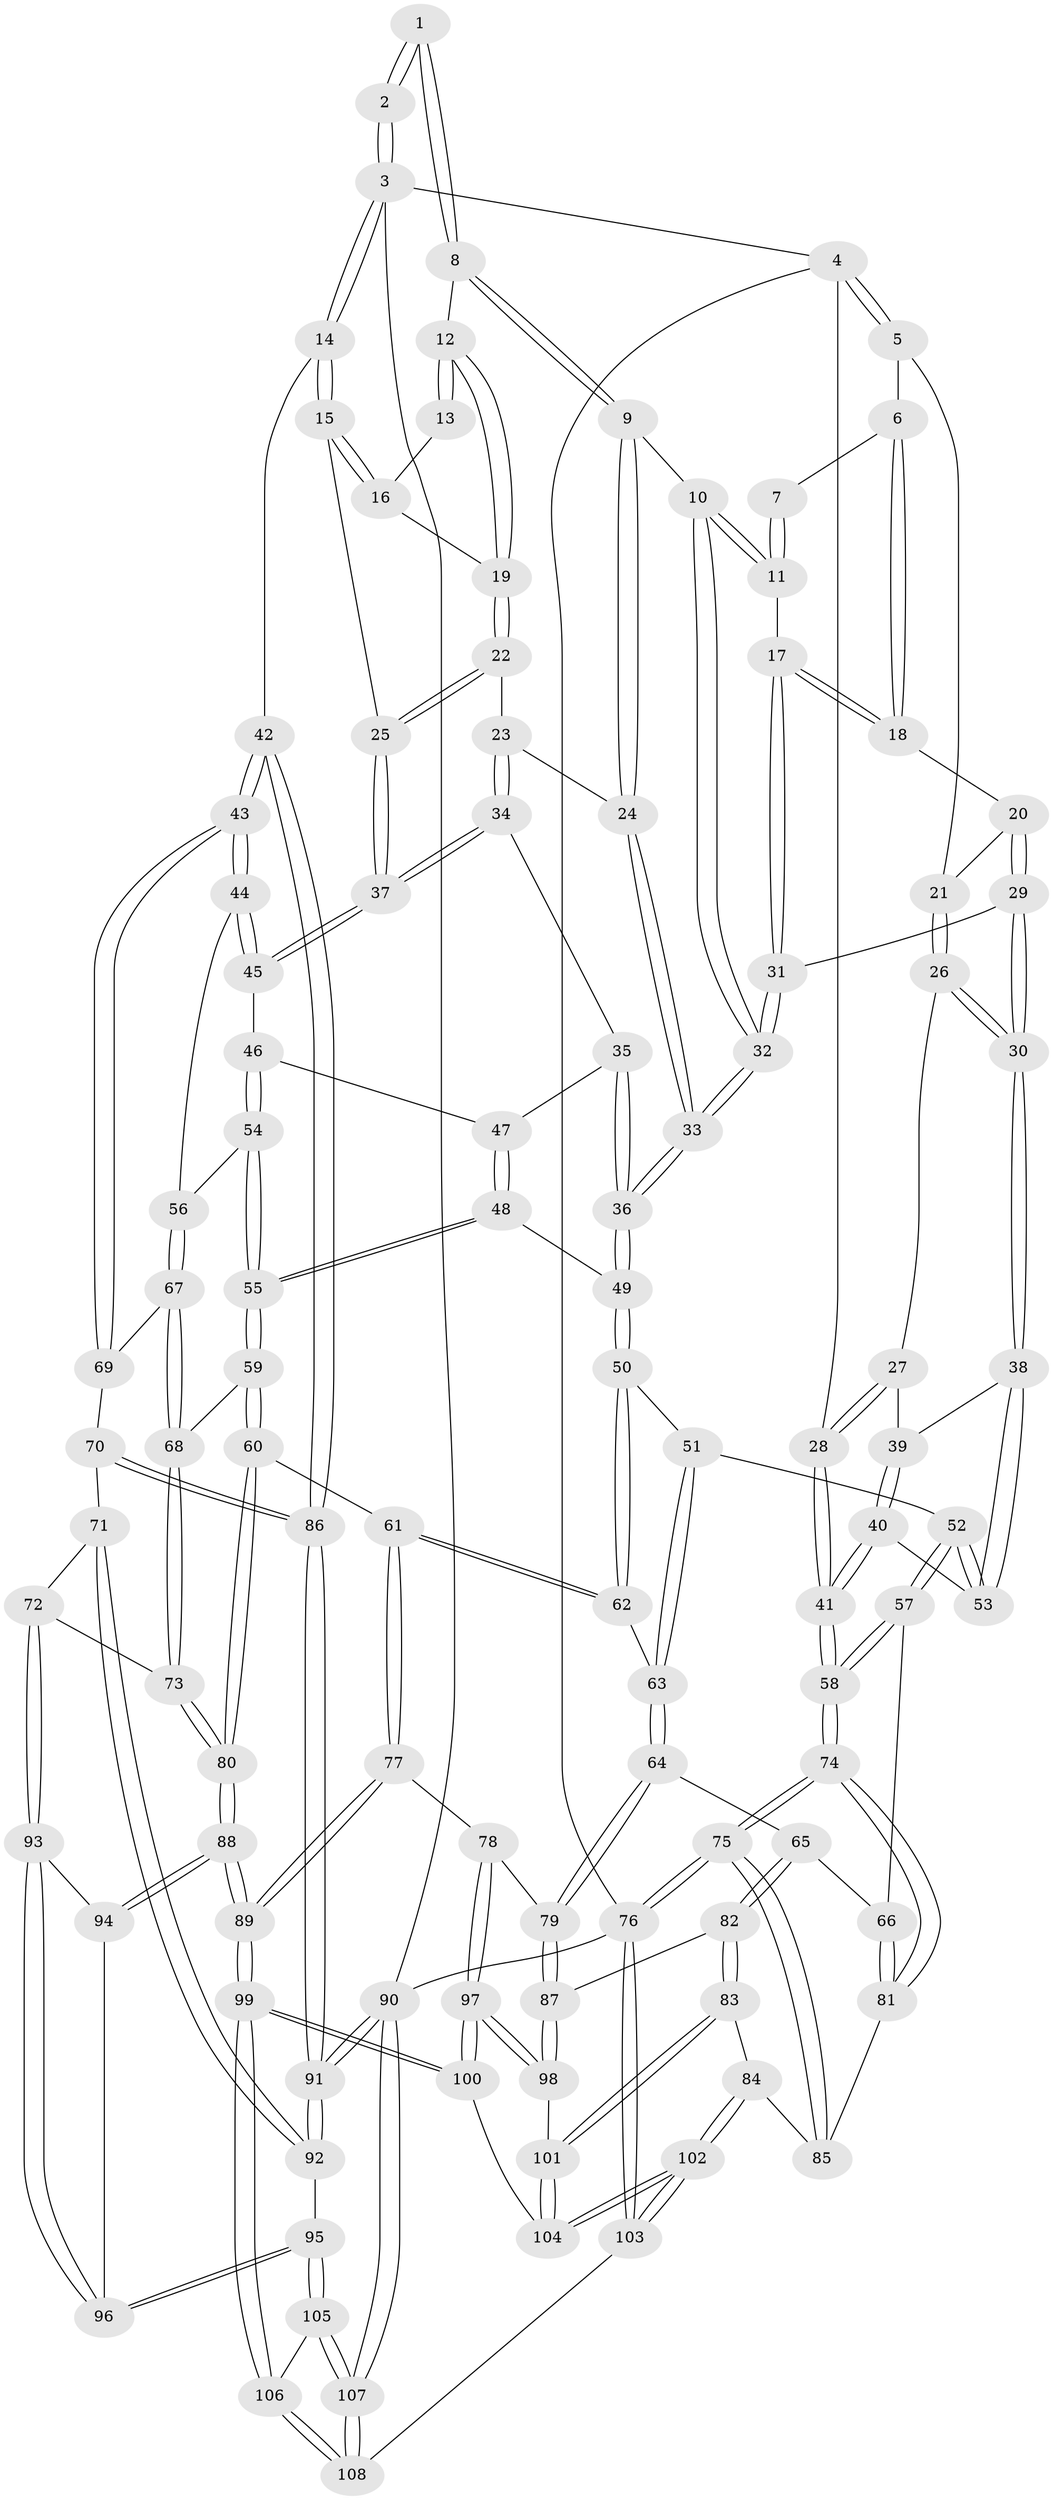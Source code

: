 // coarse degree distribution, {3: 0.12698412698412698, 7: 0.015873015873015872, 5: 0.30158730158730157, 4: 0.42857142857142855, 2: 0.047619047619047616, 6: 0.07936507936507936}
// Generated by graph-tools (version 1.1) at 2025/24/03/03/25 07:24:34]
// undirected, 108 vertices, 267 edges
graph export_dot {
graph [start="1"]
  node [color=gray90,style=filled];
  1 [pos="+0.6113931493432326+0"];
  2 [pos="+1+0"];
  3 [pos="+1+0"];
  4 [pos="+0+0"];
  5 [pos="+0.10696009834683891+0"];
  6 [pos="+0.13838647192133946+0"];
  7 [pos="+0.5994557494056901+0"];
  8 [pos="+0.6445298283295507+0"];
  9 [pos="+0.613434273646033+0.14821807226475417"];
  10 [pos="+0.49251151502126106+0.19252873442231022"];
  11 [pos="+0.4386755450035629+0.14858087000065262"];
  12 [pos="+0.7667538680563833+0.07165516962967498"];
  13 [pos="+0.9397489486558063+0.02760558930877891"];
  14 [pos="+1+0.2403748961098333"];
  15 [pos="+0.9894292142239796+0.2067090253595854"];
  16 [pos="+0.9290378516609044+0.11159711360282111"];
  17 [pos="+0.37703849202248096+0.16229268401827437"];
  18 [pos="+0.30845699657799+0.08800775290943133"];
  19 [pos="+0.7956168855372785+0.12373095565283217"];
  20 [pos="+0.25171789218259444+0.19839156919959855"];
  21 [pos="+0.1715652937647036+0.16588137602046735"];
  22 [pos="+0.7982188123965746+0.1647474257265635"];
  23 [pos="+0.654518197387568+0.22470317348704"];
  24 [pos="+0.6347677674120765+0.2131725726582793"];
  25 [pos="+0.8487906924390093+0.27493563811581967"];
  26 [pos="+0.16449295953616375+0.18655438842574418"];
  27 [pos="+0.11585010070744964+0.24737202567034802"];
  28 [pos="+0+0.24903832528544215"];
  29 [pos="+0.303412999215918+0.3329329205464417"];
  30 [pos="+0.2932309247322176+0.3409857741626203"];
  31 [pos="+0.33795038467681165+0.31880333352715506"];
  32 [pos="+0.4970450270419236+0.35108866464004507"];
  33 [pos="+0.5029514190786005+0.355017416337528"];
  34 [pos="+0.7175609464616084+0.3074726629119623"];
  35 [pos="+0.7042484977008204+0.32777842622147596"];
  36 [pos="+0.5345082443431088+0.40721422629211995"];
  37 [pos="+0.8415978543345924+0.29199406314323845"];
  38 [pos="+0.28686780392304767+0.3476002633200153"];
  39 [pos="+0.14268121732158878+0.2755690584839565"];
  40 [pos="+0.08788966728469978+0.4125342183752721"];
  41 [pos="+0+0.44935225652920424"];
  42 [pos="+1+0.49542136761213723"];
  43 [pos="+1+0.49437415379275895"];
  44 [pos="+0.9964105152248673+0.44102781271857144"];
  45 [pos="+0.8653499375747843+0.3706007866688321"];
  46 [pos="+0.796093612193129+0.4581626657637484"];
  47 [pos="+0.7200382897903559+0.4092281991044843"];
  48 [pos="+0.6117414166589727+0.4778731291131796"];
  49 [pos="+0.5361605122717839+0.41709743758087525"];
  50 [pos="+0.4496182985844616+0.533050508213969"];
  51 [pos="+0.31558786264936217+0.5187679699924007"];
  52 [pos="+0.2725112178873447+0.5034403559823882"];
  53 [pos="+0.255047475246772+0.41760045360395937"];
  54 [pos="+0.7842376918590198+0.5283718032038934"];
  55 [pos="+0.6673036388384727+0.5626104437558608"];
  56 [pos="+0.8159767105337422+0.5522878907016807"];
  57 [pos="+0.21228524659863568+0.5959426996191185"];
  58 [pos="+0+0.4928670823141247"];
  59 [pos="+0.6540931806282615+0.6017511819561205"];
  60 [pos="+0.6320763803628623+0.6520497855341354"];
  61 [pos="+0.5547979209058775+0.6698984421219785"];
  62 [pos="+0.46853934847318174+0.5993708035917089"];
  63 [pos="+0.37913383660802313+0.6741073981232969"];
  64 [pos="+0.3667099127968808+0.6977865586139336"];
  65 [pos="+0.2695762358898068+0.6741342073534282"];
  66 [pos="+0.21438801971989505+0.6430232372209577"];
  67 [pos="+0.8367967858955215+0.581523301428013"];
  68 [pos="+0.8357110860059591+0.6688273793225137"];
  69 [pos="+0.9219494107970128+0.5813096948945192"];
  70 [pos="+0.9279375012227726+0.6998608781777221"];
  71 [pos="+0.8705000625167806+0.7136871996650752"];
  72 [pos="+0.8640979792442774+0.7121563714280152"];
  73 [pos="+0.8363675629181465+0.6747411905411672"];
  74 [pos="+0+0.6715159468700954"];
  75 [pos="+0+1"];
  76 [pos="+0+1"];
  77 [pos="+0.5243003587950367+0.723770358864046"];
  78 [pos="+0.49085986721571906+0.7405757397014164"];
  79 [pos="+0.37746792834871346+0.7234434828514968"];
  80 [pos="+0.6777111191359909+0.7116899513449777"];
  81 [pos="+0.12547469702474923+0.7710035508679742"];
  82 [pos="+0.29154174172188535+0.8027079730232973"];
  83 [pos="+0.21697978950792102+0.8288808028679562"];
  84 [pos="+0.15492462592877732+0.8198853602570064"];
  85 [pos="+0.1406302984489935+0.8038928627293905"];
  86 [pos="+1+0.7000137413128455"];
  87 [pos="+0.3555910007356131+0.8048410242494469"];
  88 [pos="+0.7072014170563561+0.8410517235905195"];
  89 [pos="+0.6188532988937014+0.9492040243984246"];
  90 [pos="+1+1"];
  91 [pos="+1+0.7746986778824008"];
  92 [pos="+0.9240028285503421+0.8264781194116254"];
  93 [pos="+0.8515942848262404+0.7284413713066318"];
  94 [pos="+0.7325390439920122+0.8385047652183857"];
  95 [pos="+0.8704833508640628+0.889124545310017"];
  96 [pos="+0.8591853585274783+0.8830113355374329"];
  97 [pos="+0.4269132654223987+0.8998089920167236"];
  98 [pos="+0.40818404622841653+0.8894969297588788"];
  99 [pos="+0.5717759669339424+1"];
  100 [pos="+0.43175973915314475+0.9053619389054994"];
  101 [pos="+0.2956139170391046+0.918820818491256"];
  102 [pos="+0.16119343268872924+1"];
  103 [pos="+0.11412228955853618+1"];
  104 [pos="+0.22903620595728427+1"];
  105 [pos="+0.876680021519626+0.906672764316622"];
  106 [pos="+0.5745180378083395+1"];
  107 [pos="+1+1"];
  108 [pos="+0.5755194120387902+1"];
  1 -- 2;
  1 -- 2;
  1 -- 8;
  1 -- 8;
  2 -- 3;
  2 -- 3;
  3 -- 4;
  3 -- 14;
  3 -- 14;
  3 -- 90;
  4 -- 5;
  4 -- 5;
  4 -- 28;
  4 -- 76;
  5 -- 6;
  5 -- 21;
  6 -- 7;
  6 -- 18;
  6 -- 18;
  7 -- 11;
  7 -- 11;
  8 -- 9;
  8 -- 9;
  8 -- 12;
  9 -- 10;
  9 -- 24;
  9 -- 24;
  10 -- 11;
  10 -- 11;
  10 -- 32;
  10 -- 32;
  11 -- 17;
  12 -- 13;
  12 -- 13;
  12 -- 19;
  12 -- 19;
  13 -- 16;
  14 -- 15;
  14 -- 15;
  14 -- 42;
  15 -- 16;
  15 -- 16;
  15 -- 25;
  16 -- 19;
  17 -- 18;
  17 -- 18;
  17 -- 31;
  17 -- 31;
  18 -- 20;
  19 -- 22;
  19 -- 22;
  20 -- 21;
  20 -- 29;
  20 -- 29;
  21 -- 26;
  21 -- 26;
  22 -- 23;
  22 -- 25;
  22 -- 25;
  23 -- 24;
  23 -- 34;
  23 -- 34;
  24 -- 33;
  24 -- 33;
  25 -- 37;
  25 -- 37;
  26 -- 27;
  26 -- 30;
  26 -- 30;
  27 -- 28;
  27 -- 28;
  27 -- 39;
  28 -- 41;
  28 -- 41;
  29 -- 30;
  29 -- 30;
  29 -- 31;
  30 -- 38;
  30 -- 38;
  31 -- 32;
  31 -- 32;
  32 -- 33;
  32 -- 33;
  33 -- 36;
  33 -- 36;
  34 -- 35;
  34 -- 37;
  34 -- 37;
  35 -- 36;
  35 -- 36;
  35 -- 47;
  36 -- 49;
  36 -- 49;
  37 -- 45;
  37 -- 45;
  38 -- 39;
  38 -- 53;
  38 -- 53;
  39 -- 40;
  39 -- 40;
  40 -- 41;
  40 -- 41;
  40 -- 53;
  41 -- 58;
  41 -- 58;
  42 -- 43;
  42 -- 43;
  42 -- 86;
  42 -- 86;
  43 -- 44;
  43 -- 44;
  43 -- 69;
  43 -- 69;
  44 -- 45;
  44 -- 45;
  44 -- 56;
  45 -- 46;
  46 -- 47;
  46 -- 54;
  46 -- 54;
  47 -- 48;
  47 -- 48;
  48 -- 49;
  48 -- 55;
  48 -- 55;
  49 -- 50;
  49 -- 50;
  50 -- 51;
  50 -- 62;
  50 -- 62;
  51 -- 52;
  51 -- 63;
  51 -- 63;
  52 -- 53;
  52 -- 53;
  52 -- 57;
  52 -- 57;
  54 -- 55;
  54 -- 55;
  54 -- 56;
  55 -- 59;
  55 -- 59;
  56 -- 67;
  56 -- 67;
  57 -- 58;
  57 -- 58;
  57 -- 66;
  58 -- 74;
  58 -- 74;
  59 -- 60;
  59 -- 60;
  59 -- 68;
  60 -- 61;
  60 -- 80;
  60 -- 80;
  61 -- 62;
  61 -- 62;
  61 -- 77;
  61 -- 77;
  62 -- 63;
  63 -- 64;
  63 -- 64;
  64 -- 65;
  64 -- 79;
  64 -- 79;
  65 -- 66;
  65 -- 82;
  65 -- 82;
  66 -- 81;
  66 -- 81;
  67 -- 68;
  67 -- 68;
  67 -- 69;
  68 -- 73;
  68 -- 73;
  69 -- 70;
  70 -- 71;
  70 -- 86;
  70 -- 86;
  71 -- 72;
  71 -- 92;
  71 -- 92;
  72 -- 73;
  72 -- 93;
  72 -- 93;
  73 -- 80;
  73 -- 80;
  74 -- 75;
  74 -- 75;
  74 -- 81;
  74 -- 81;
  75 -- 76;
  75 -- 76;
  75 -- 85;
  75 -- 85;
  76 -- 103;
  76 -- 103;
  76 -- 90;
  77 -- 78;
  77 -- 89;
  77 -- 89;
  78 -- 79;
  78 -- 97;
  78 -- 97;
  79 -- 87;
  79 -- 87;
  80 -- 88;
  80 -- 88;
  81 -- 85;
  82 -- 83;
  82 -- 83;
  82 -- 87;
  83 -- 84;
  83 -- 101;
  83 -- 101;
  84 -- 85;
  84 -- 102;
  84 -- 102;
  86 -- 91;
  86 -- 91;
  87 -- 98;
  87 -- 98;
  88 -- 89;
  88 -- 89;
  88 -- 94;
  88 -- 94;
  89 -- 99;
  89 -- 99;
  90 -- 91;
  90 -- 91;
  90 -- 107;
  90 -- 107;
  91 -- 92;
  91 -- 92;
  92 -- 95;
  93 -- 94;
  93 -- 96;
  93 -- 96;
  94 -- 96;
  95 -- 96;
  95 -- 96;
  95 -- 105;
  95 -- 105;
  97 -- 98;
  97 -- 98;
  97 -- 100;
  97 -- 100;
  98 -- 101;
  99 -- 100;
  99 -- 100;
  99 -- 106;
  99 -- 106;
  100 -- 104;
  101 -- 104;
  101 -- 104;
  102 -- 103;
  102 -- 103;
  102 -- 104;
  102 -- 104;
  103 -- 108;
  105 -- 106;
  105 -- 107;
  105 -- 107;
  106 -- 108;
  106 -- 108;
  107 -- 108;
  107 -- 108;
}
